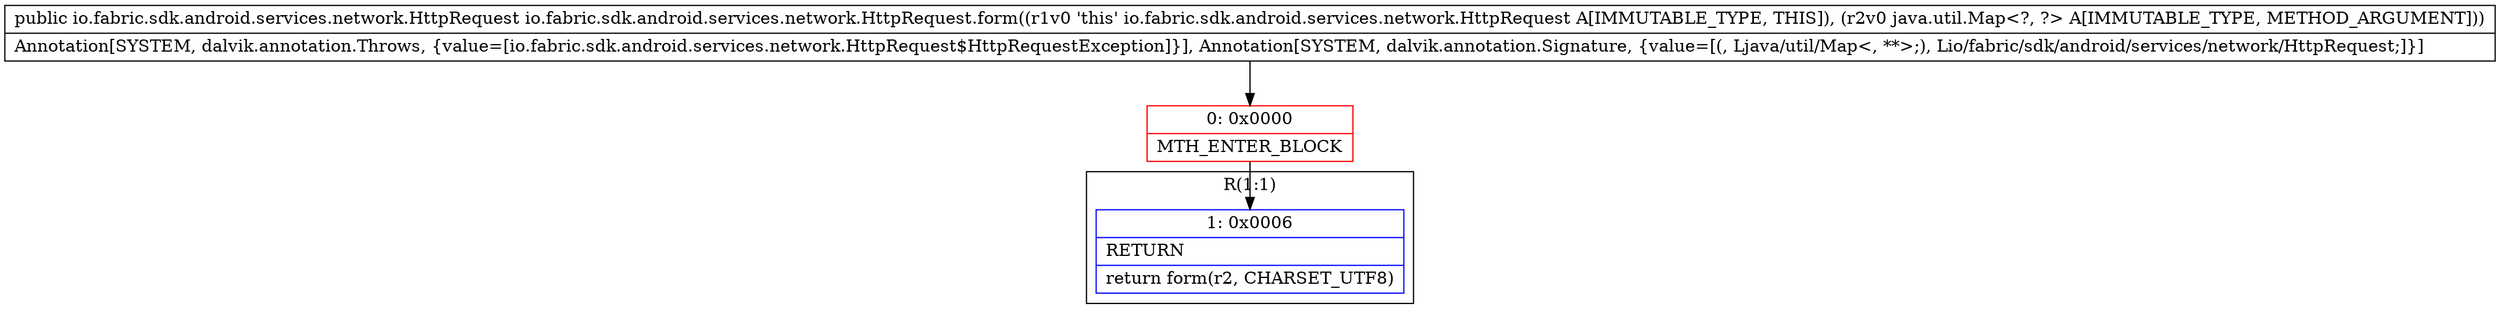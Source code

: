 digraph "CFG forio.fabric.sdk.android.services.network.HttpRequest.form(Ljava\/util\/Map;)Lio\/fabric\/sdk\/android\/services\/network\/HttpRequest;" {
subgraph cluster_Region_1464097989 {
label = "R(1:1)";
node [shape=record,color=blue];
Node_1 [shape=record,label="{1\:\ 0x0006|RETURN\l|return form(r2, CHARSET_UTF8)\l}"];
}
Node_0 [shape=record,color=red,label="{0\:\ 0x0000|MTH_ENTER_BLOCK\l}"];
MethodNode[shape=record,label="{public io.fabric.sdk.android.services.network.HttpRequest io.fabric.sdk.android.services.network.HttpRequest.form((r1v0 'this' io.fabric.sdk.android.services.network.HttpRequest A[IMMUTABLE_TYPE, THIS]), (r2v0 java.util.Map\<?, ?\> A[IMMUTABLE_TYPE, METHOD_ARGUMENT]))  | Annotation[SYSTEM, dalvik.annotation.Throws, \{value=[io.fabric.sdk.android.services.network.HttpRequest$HttpRequestException]\}], Annotation[SYSTEM, dalvik.annotation.Signature, \{value=[(, Ljava\/util\/Map\<, **\>;), Lio\/fabric\/sdk\/android\/services\/network\/HttpRequest;]\}]\l}"];
MethodNode -> Node_0;
Node_0 -> Node_1;
}

